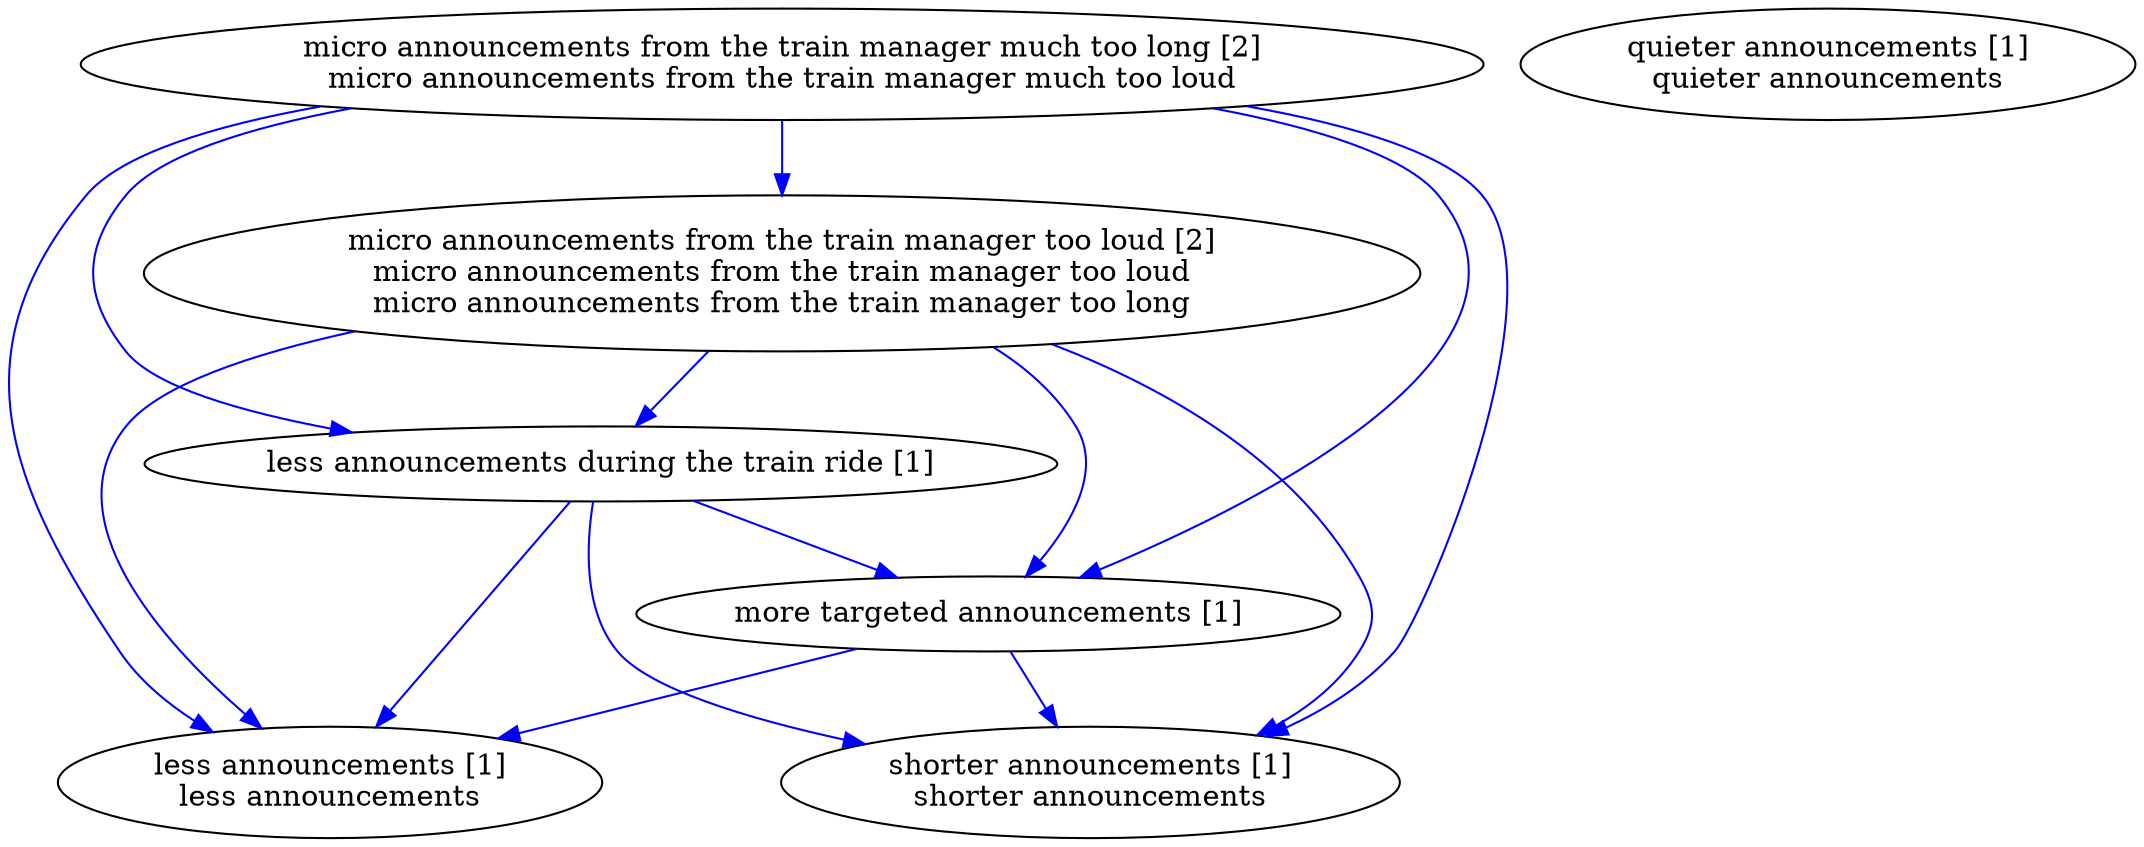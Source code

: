 digraph collapsedGraph {
"micro announcements from the train manager much too long [2]\nmicro announcements from the train manager much too loud""micro announcements from the train manager too loud [2]\nmicro announcements from the train manager too loud\nmicro announcements from the train manager too long""less announcements during the train ride [1]""less announcements [1]\nless announcements""more targeted announcements [1]""quieter announcements [1]\nquieter announcements""shorter announcements [1]\nshorter announcements""micro announcements from the train manager much too long [2]\nmicro announcements from the train manager much too loud" -> "more targeted announcements [1]" [color=blue]
"micro announcements from the train manager too loud [2]\nmicro announcements from the train manager too loud\nmicro announcements from the train manager too long" -> "more targeted announcements [1]" [color=blue]
"micro announcements from the train manager much too long [2]\nmicro announcements from the train manager much too loud" -> "shorter announcements [1]\nshorter announcements" [color=blue]
"micro announcements from the train manager much too long [2]\nmicro announcements from the train manager much too loud" -> "less announcements during the train ride [1]" [color=blue]
"micro announcements from the train manager much too long [2]\nmicro announcements from the train manager much too loud" -> "less announcements [1]\nless announcements" [color=blue]
"micro announcements from the train manager too loud [2]\nmicro announcements from the train manager too loud\nmicro announcements from the train manager too long" -> "less announcements [1]\nless announcements" [color=blue]
"micro announcements from the train manager too loud [2]\nmicro announcements from the train manager too loud\nmicro announcements from the train manager too long" -> "less announcements during the train ride [1]" [color=blue]
"micro announcements from the train manager too loud [2]\nmicro announcements from the train manager too loud\nmicro announcements from the train manager too long" -> "shorter announcements [1]\nshorter announcements" [color=blue]
"micro announcements from the train manager much too long [2]\nmicro announcements from the train manager much too loud" -> "micro announcements from the train manager too loud [2]\nmicro announcements from the train manager too loud\nmicro announcements from the train manager too long" [color=blue]
"less announcements during the train ride [1]" -> "shorter announcements [1]\nshorter announcements" [color=blue]
"less announcements during the train ride [1]" -> "more targeted announcements [1]" [color=blue]
"more targeted announcements [1]" -> "shorter announcements [1]\nshorter announcements" [color=blue]
"more targeted announcements [1]" -> "less announcements [1]\nless announcements" [color=blue]
"less announcements during the train ride [1]" -> "less announcements [1]\nless announcements" [color=blue]
}